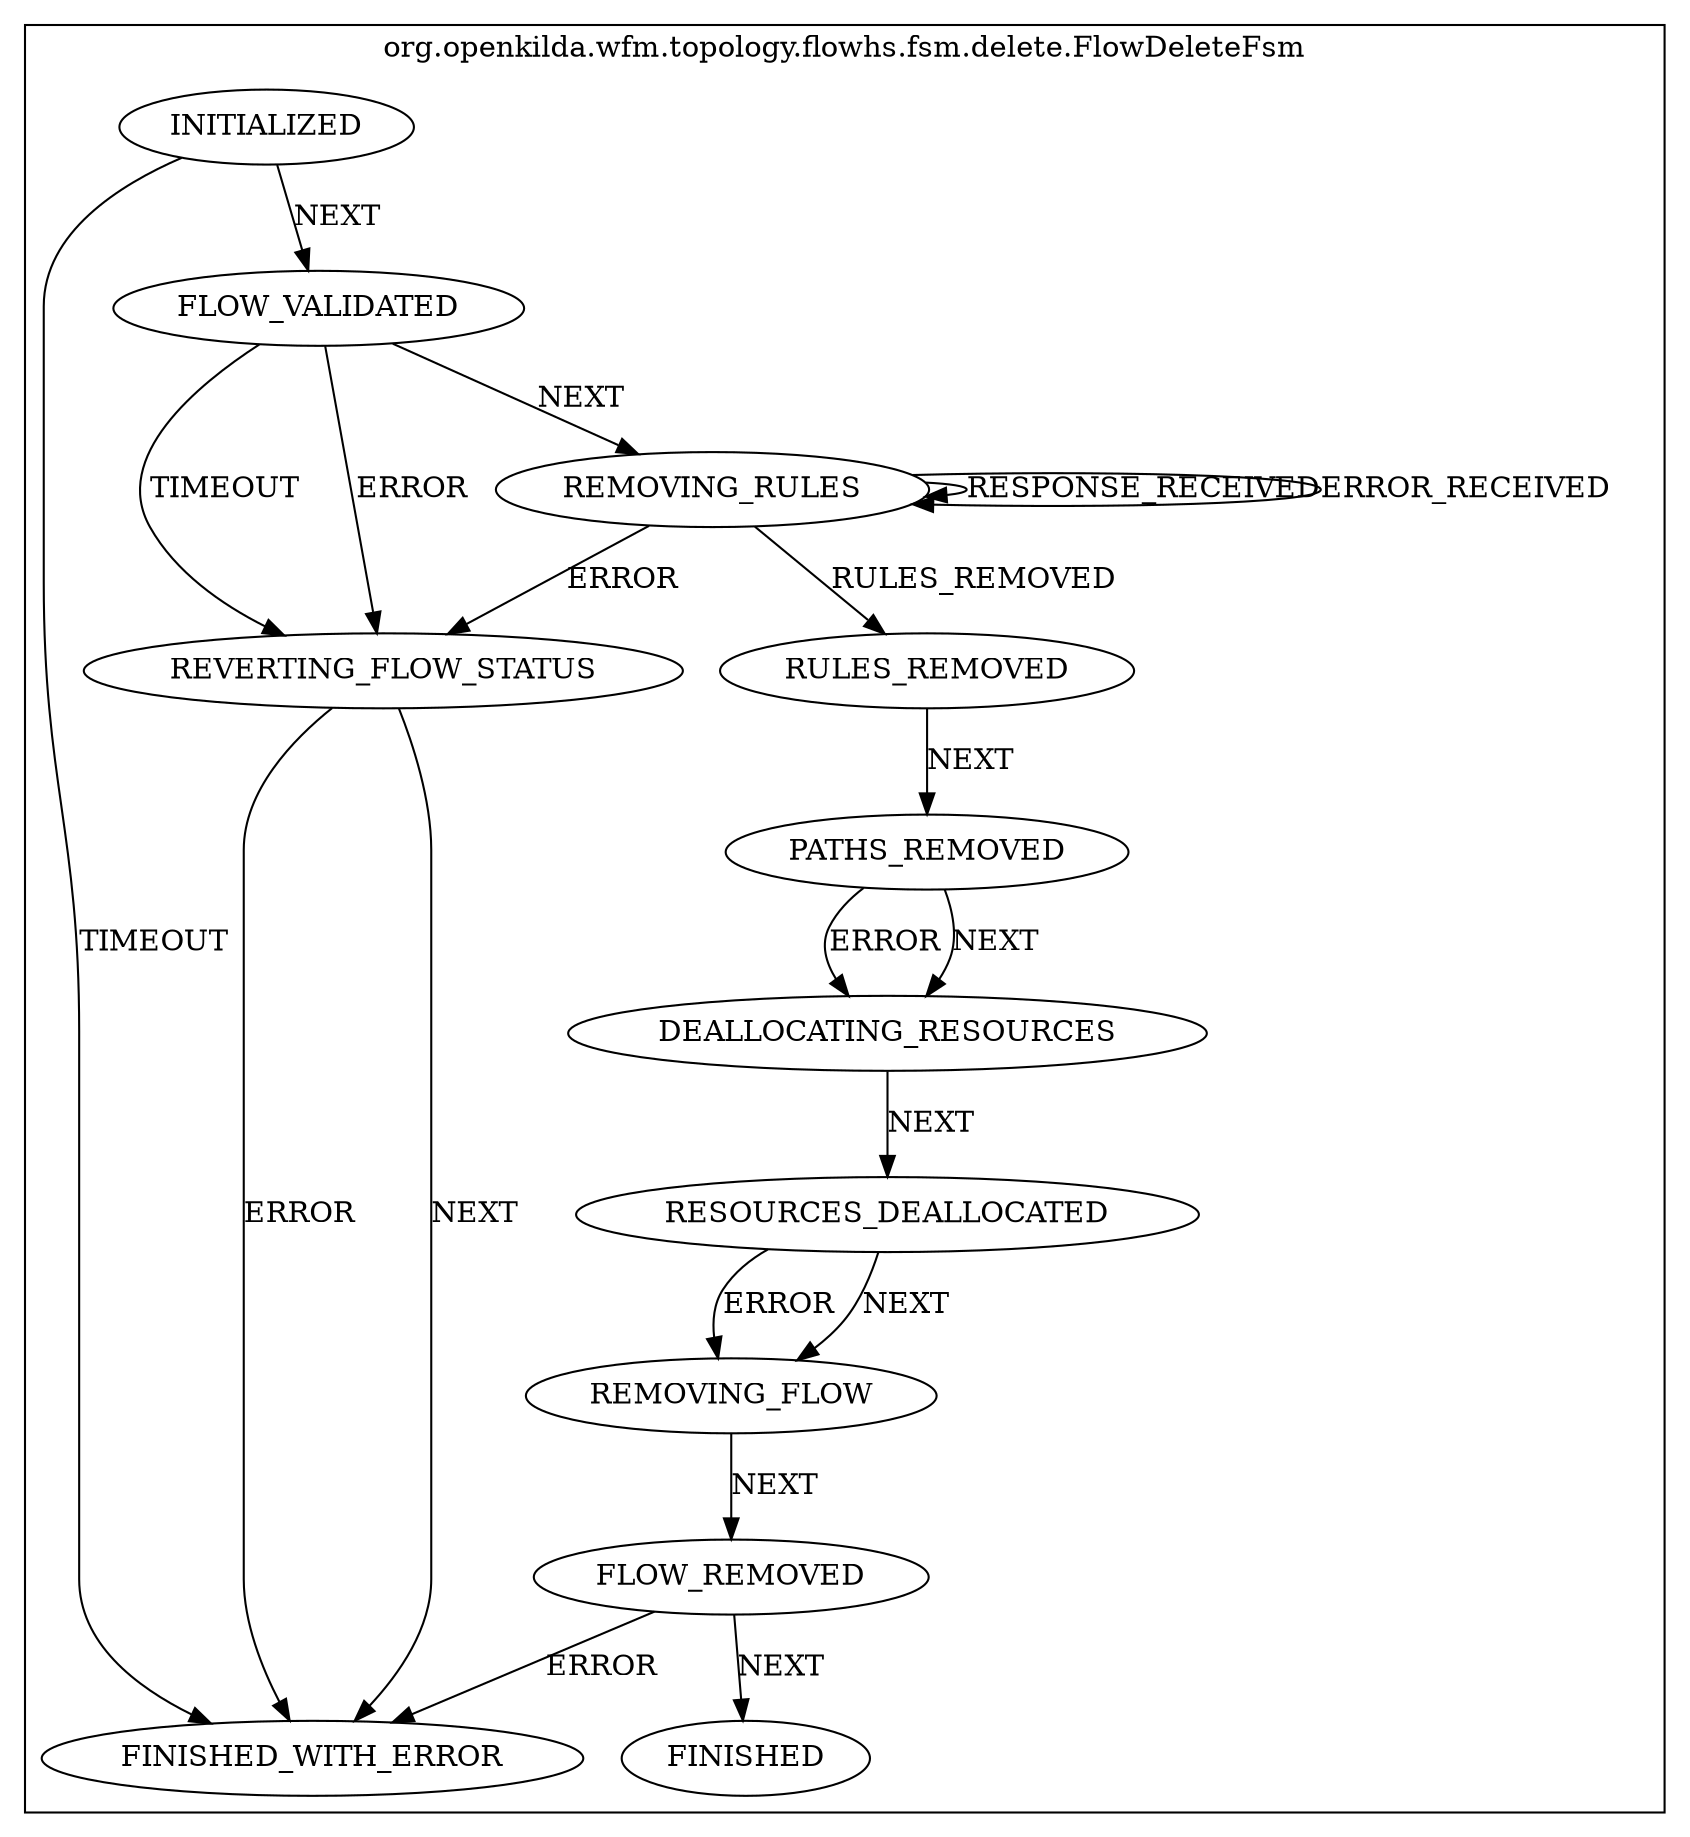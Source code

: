 digraph {
compound=true;
subgraph cluster_StateMachine {
label="org.openkilda.wfm.topology.flowhs.fsm.delete.FlowDeleteFsm";
FLOW_REMOVED [label="FLOW_REMOVED"];
FINISHED [label="FINISHED"];
FINISHED_WITH_ERROR [label="FINISHED_WITH_ERROR"];
REMOVING_FLOW [label="REMOVING_FLOW"];
FLOW_VALIDATED [label="FLOW_VALIDATED"];
RULES_REMOVED [label="RULES_REMOVED"];
INITIALIZED [label="INITIALIZED"];
PATHS_REMOVED [label="PATHS_REMOVED"];
DEALLOCATING_RESOURCES [label="DEALLOCATING_RESOURCES"];
RESOURCES_DEALLOCATED [label="RESOURCES_DEALLOCATED"];
REMOVING_RULES [label="REMOVING_RULES"];
REVERTING_FLOW_STATUS [label="REVERTING_FLOW_STATUS"];

FLOW_REMOVED -> FINISHED [ label="NEXT"];
FLOW_REMOVED -> FINISHED_WITH_ERROR [ label="ERROR"];
REMOVING_FLOW -> FLOW_REMOVED [ label="NEXT"];
FLOW_VALIDATED -> REMOVING_RULES [ label="NEXT"];
FLOW_VALIDATED -> REVERTING_FLOW_STATUS [ label="TIMEOUT"];
FLOW_VALIDATED -> REVERTING_FLOW_STATUS [ label="ERROR"];
RULES_REMOVED -> PATHS_REMOVED [ label="NEXT"];
INITIALIZED -> FLOW_VALIDATED [ label="NEXT"];
INITIALIZED -> FINISHED_WITH_ERROR [ label="TIMEOUT"];
PATHS_REMOVED -> DEALLOCATING_RESOURCES [ label="NEXT"];
PATHS_REMOVED -> DEALLOCATING_RESOURCES [ label="ERROR"];
DEALLOCATING_RESOURCES -> RESOURCES_DEALLOCATED [ label="NEXT"];
RESOURCES_DEALLOCATED -> REMOVING_FLOW [ label="NEXT"];
RESOURCES_DEALLOCATED -> REMOVING_FLOW [ label="ERROR"];
REMOVING_RULES -> REMOVING_RULES [ label="RESPONSE_RECEIVED"];
REMOVING_RULES -> REMOVING_RULES [ label="ERROR_RECEIVED"];
REMOVING_RULES -> RULES_REMOVED [ label="RULES_REMOVED"];
REMOVING_RULES -> REVERTING_FLOW_STATUS [ label="ERROR"];
REVERTING_FLOW_STATUS -> FINISHED_WITH_ERROR [ label="NEXT"];
REVERTING_FLOW_STATUS -> FINISHED_WITH_ERROR [ label="ERROR"];}}
